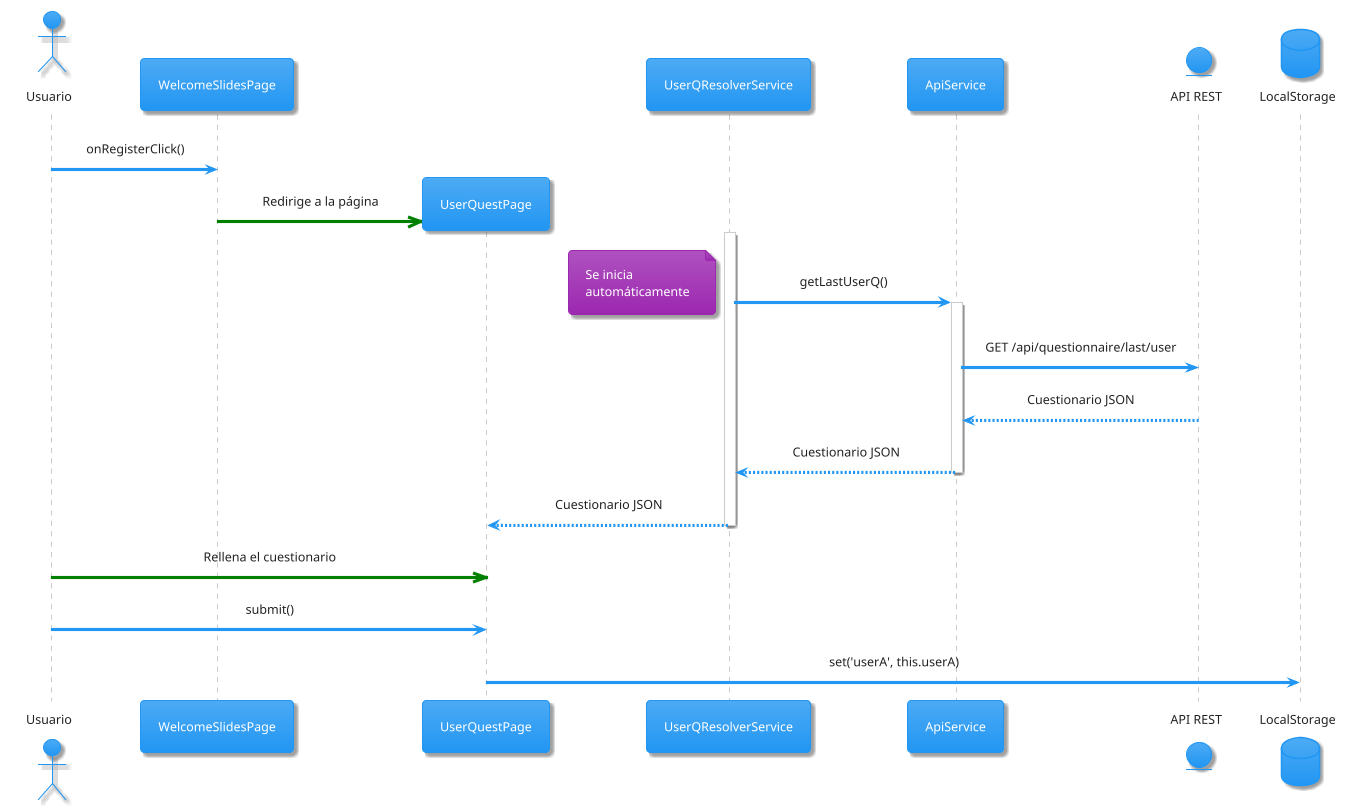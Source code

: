 @startuml registro



' !theme amiga                                                                                                                                                                                                                                                                                                                                                                                                                                                                                                                                                                                    
' !theme aws-orange
' !theme black-knight                                                                                                                                                                                                                                                                                                                                                                                                                                                                                                                                                                             
' !theme bluegray
' !theme blueprint                                                                                                                                                                                                                                                                                                                                                                                                                                                                                                                                                                                
' !theme cerulean                                                                                                                                                                                                                                                                                                                                                                                                                                                                                                                                                                                 
' !theme cerulean-outline                                                                                                                                                                                                                                                                                                                                                                                                                                                                                                                                                                         
' !theme crt-amber                                                                                                                                                                                                                                                                                                                                                                                                                                                                                                                                                                                
' !theme crt-green                                                                                                                                                                                                                                                                                                                                                                                                                                                                                                                                                                                
' !theme cyborg                                                                                                                                                                                                                                                                                                                                                                                                                                                                                                                                                                                   
' !theme cyborg-outline                                                                                                                                                                                                                                                                                                                                                                                                                                                                                                                                                                   
' !theme hacker                                                                                                                                                                                                                                                                                                                                                                                                                                                                                                                                                                                   
' !theme lightgray                                                                                                                                                                                                                                                                                                                                                                                                                                                                                                                                                                                
!theme materia                                                                                                                                                                                                                                                                                                                                                                                                                                                                                                                                                                                  
' !theme materia-outline                                                                                                                                                                                                                                                                                                                                                                                                                                                                                                                                                                          
' !theme metal                                                                                                                                                                                                                                                                                                                                                                                                                                                                                                                                                                                    
' !theme mimeograph                                                                                                                                                                                                                                                                                                                                                                                                                                                                                                                                                                               
' !theme minty                                                                                                                                                                                                                                                                                                                                                                                                                                                                                                                                                                                    
' !theme plain                                                                                                                                                                                                                                                                                                                                                                                                                                                                                                                                                                                    
' !theme resume-light                                                                                                                                                                                                                                                                                                                                                                                                                                                                                                                                                                             
' !theme sandstone                                                                                                                                                                                                                                                                                                                                                                                                                                                                                                                                                                                
' !theme silver                                                                                                                                                                                                                                                                                                                                                                                                                                                                                                                                                                                   
' !theme sketchy                                                                                                                                                                                                                                                                                                                                                                                                                                                                                                                                                                                  
' !theme sketchy-outline                                                                                                                                                                                                                                                                                                                                                                                                                                                                                                                                                                          
' !theme spacelab                                                                                                                                                                                                                                                                                                                                                                                                                                                                                                                                                                                 
' !theme superhero                                                                                                                                                                                                                                                                                                                                                                                                                                                                                                                                                                                
' !theme superhero-outline                                                                                                                                                                                                                                                                                                                                                                                                                                                                                                                                                                      
' !theme united 

skinparam sequenceMessageAlign center
actor Usuario
Usuario -> WelcomeSlidesPage: onRegisterClick()
create UserQuestPage
WelcomeSlidesPage -[#green]>> UserQuestPage: Redirige a la página

activate UserQResolverService
UserQResolverService -> ApiService: getLastUserQ()
note left: Se inicia \nautomáticamente
entity "API REST" as api 
activate ApiService
ApiService -> api: GET /api/questionnaire/last/user
api --> ApiService: Cuestionario JSON
ApiService --> UserQResolverService: Cuestionario JSON
deactivate ApiService
UserQResolverService --> UserQuestPage: Cuestionario JSON 
deactivate UserQResolverService

database LocalStorage 
Usuario -[#green]>> UserQuestPage: Rellena el cuestionario
Usuario->UserQuestPage: submit()
UserQuestPage -> LocalStorage: set('userA', this.userA)

@enduml
